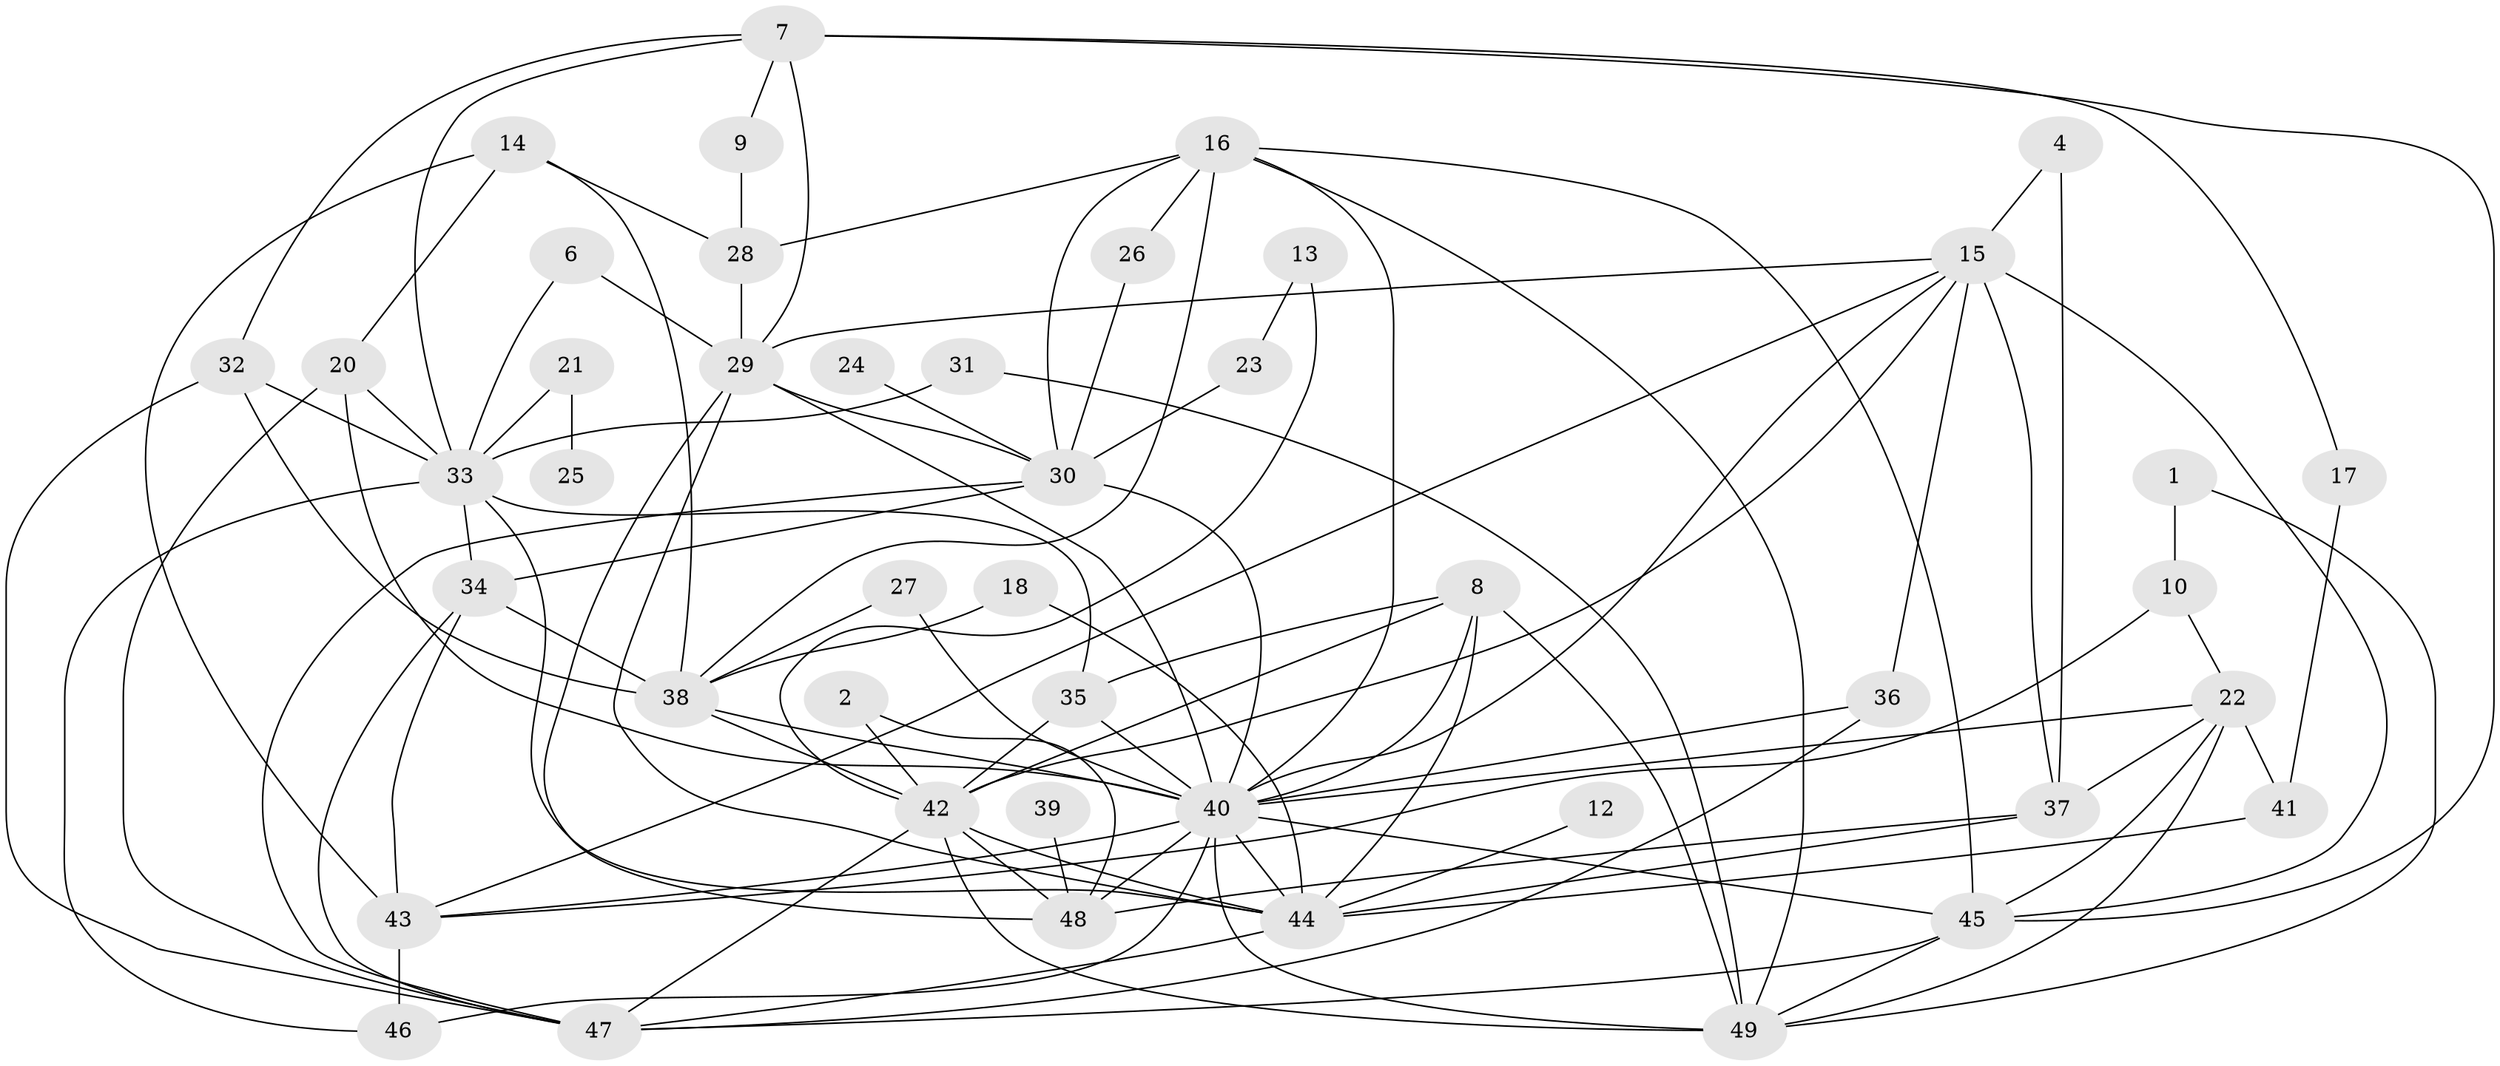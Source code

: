 // original degree distribution, {1: 0.09183673469387756, 3: 0.23469387755102042, 2: 0.24489795918367346, 5: 0.14285714285714285, 4: 0.12244897959183673, 0: 0.04081632653061224, 6: 0.07142857142857142, 7: 0.030612244897959183, 9: 0.01020408163265306, 8: 0.01020408163265306}
// Generated by graph-tools (version 1.1) at 2025/25/03/09/25 03:25:15]
// undirected, 45 vertices, 105 edges
graph export_dot {
graph [start="1"]
  node [color=gray90,style=filled];
  1;
  2;
  4;
  6;
  7;
  8;
  9;
  10;
  12;
  13;
  14;
  15;
  16;
  17;
  18;
  20;
  21;
  22;
  23;
  24;
  25;
  26;
  27;
  28;
  29;
  30;
  31;
  32;
  33;
  34;
  35;
  36;
  37;
  38;
  39;
  40;
  41;
  42;
  43;
  44;
  45;
  46;
  47;
  48;
  49;
  1 -- 10 [weight=1.0];
  1 -- 49 [weight=1.0];
  2 -- 42 [weight=1.0];
  2 -- 48 [weight=1.0];
  4 -- 15 [weight=1.0];
  4 -- 37 [weight=1.0];
  6 -- 29 [weight=1.0];
  6 -- 33 [weight=1.0];
  7 -- 9 [weight=1.0];
  7 -- 17 [weight=1.0];
  7 -- 29 [weight=1.0];
  7 -- 32 [weight=1.0];
  7 -- 33 [weight=1.0];
  7 -- 45 [weight=1.0];
  8 -- 35 [weight=1.0];
  8 -- 40 [weight=1.0];
  8 -- 42 [weight=2.0];
  8 -- 44 [weight=1.0];
  8 -- 49 [weight=1.0];
  9 -- 28 [weight=1.0];
  10 -- 22 [weight=1.0];
  10 -- 43 [weight=1.0];
  12 -- 44 [weight=1.0];
  13 -- 23 [weight=1.0];
  13 -- 42 [weight=1.0];
  14 -- 20 [weight=1.0];
  14 -- 28 [weight=1.0];
  14 -- 38 [weight=1.0];
  14 -- 43 [weight=2.0];
  15 -- 29 [weight=1.0];
  15 -- 36 [weight=1.0];
  15 -- 37 [weight=2.0];
  15 -- 40 [weight=1.0];
  15 -- 42 [weight=1.0];
  15 -- 43 [weight=1.0];
  15 -- 45 [weight=1.0];
  16 -- 26 [weight=1.0];
  16 -- 28 [weight=1.0];
  16 -- 30 [weight=1.0];
  16 -- 38 [weight=1.0];
  16 -- 40 [weight=1.0];
  16 -- 45 [weight=1.0];
  16 -- 49 [weight=1.0];
  17 -- 41 [weight=1.0];
  18 -- 38 [weight=1.0];
  18 -- 44 [weight=1.0];
  20 -- 33 [weight=1.0];
  20 -- 40 [weight=2.0];
  20 -- 47 [weight=1.0];
  21 -- 25 [weight=1.0];
  21 -- 33 [weight=1.0];
  22 -- 37 [weight=1.0];
  22 -- 40 [weight=1.0];
  22 -- 41 [weight=1.0];
  22 -- 45 [weight=1.0];
  22 -- 49 [weight=1.0];
  23 -- 30 [weight=1.0];
  24 -- 30 [weight=1.0];
  26 -- 30 [weight=1.0];
  27 -- 38 [weight=1.0];
  27 -- 40 [weight=1.0];
  28 -- 29 [weight=1.0];
  29 -- 30 [weight=2.0];
  29 -- 40 [weight=1.0];
  29 -- 44 [weight=1.0];
  29 -- 48 [weight=1.0];
  30 -- 34 [weight=1.0];
  30 -- 40 [weight=1.0];
  30 -- 47 [weight=1.0];
  31 -- 33 [weight=1.0];
  31 -- 49 [weight=1.0];
  32 -- 33 [weight=1.0];
  32 -- 38 [weight=1.0];
  32 -- 47 [weight=1.0];
  33 -- 34 [weight=1.0];
  33 -- 35 [weight=1.0];
  33 -- 44 [weight=1.0];
  33 -- 46 [weight=1.0];
  34 -- 38 [weight=1.0];
  34 -- 43 [weight=1.0];
  34 -- 47 [weight=1.0];
  35 -- 40 [weight=1.0];
  35 -- 42 [weight=1.0];
  36 -- 40 [weight=2.0];
  36 -- 47 [weight=1.0];
  37 -- 44 [weight=1.0];
  37 -- 48 [weight=1.0];
  38 -- 40 [weight=1.0];
  38 -- 42 [weight=1.0];
  39 -- 48 [weight=1.0];
  40 -- 43 [weight=1.0];
  40 -- 44 [weight=1.0];
  40 -- 45 [weight=1.0];
  40 -- 46 [weight=1.0];
  40 -- 48 [weight=2.0];
  40 -- 49 [weight=2.0];
  41 -- 44 [weight=1.0];
  42 -- 44 [weight=1.0];
  42 -- 47 [weight=1.0];
  42 -- 48 [weight=1.0];
  42 -- 49 [weight=1.0];
  43 -- 46 [weight=1.0];
  44 -- 47 [weight=1.0];
  45 -- 47 [weight=1.0];
  45 -- 49 [weight=1.0];
}
